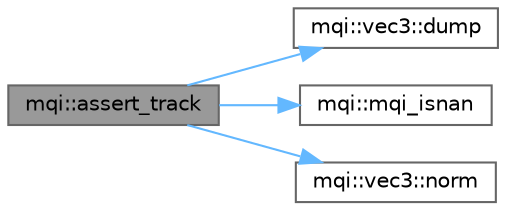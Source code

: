 digraph "mqi::assert_track"
{
 // LATEX_PDF_SIZE
  bgcolor="transparent";
  edge [fontname=Helvetica,fontsize=10,labelfontname=Helvetica,labelfontsize=10];
  node [fontname=Helvetica,fontsize=10,shape=box,height=0.2,width=0.4];
  rankdir="LR";
  Node1 [id="Node000001",label="mqi::assert_track",height=0.2,width=0.4,color="gray40", fillcolor="grey60", style="filled", fontcolor="black",tooltip="A debugging function to assert the validity of a track's direction vectors."];
  Node1 -> Node2 [id="edge1_Node000001_Node000002",color="steelblue1",style="solid",tooltip=" "];
  Node2 [id="Node000002",label="mqi::vec3::dump",height=0.2,width=0.4,color="grey40", fillcolor="white", style="filled",URL="$classmqi_1_1vec3.html#a6f82cc668e61e6a8fc148cd8405e4a56",tooltip="Dumps the vector's components to the console."];
  Node1 -> Node3 [id="edge2_Node000001_Node000003",color="steelblue1",style="solid",tooltip=" "];
  Node3 [id="Node000003",label="mqi::mqi_isnan",height=0.2,width=0.4,color="grey40", fillcolor="white", style="filled",URL="$namespacemqi.html#aa2bfa018deabf5fdcea5cae1d2ebadf3",tooltip="Checks if a number is NaN (Not a Number). Wrapper for isnan."];
  Node1 -> Node4 [id="edge3_Node000001_Node000004",color="steelblue1",style="solid",tooltip=" "];
  Node4 [id="Node000004",label="mqi::vec3::norm",height=0.2,width=0.4,color="grey40", fillcolor="white", style="filled",URL="$classmqi_1_1vec3.html#a88e9972678dec2310a6ca61b5a8c213c",tooltip="Calculates the Euclidean norm (magnitude) of the vector."];
}
